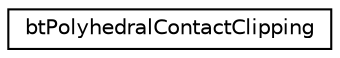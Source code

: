 digraph "Graphical Class Hierarchy"
{
  edge [fontname="Helvetica",fontsize="10",labelfontname="Helvetica",labelfontsize="10"];
  node [fontname="Helvetica",fontsize="10",shape=record];
  rankdir="LR";
  Node1 [label="btPolyhedralContactClipping",height=0.2,width=0.4,color="black", fillcolor="white", style="filled",URL="$structbt_polyhedral_contact_clipping.html"];
}
